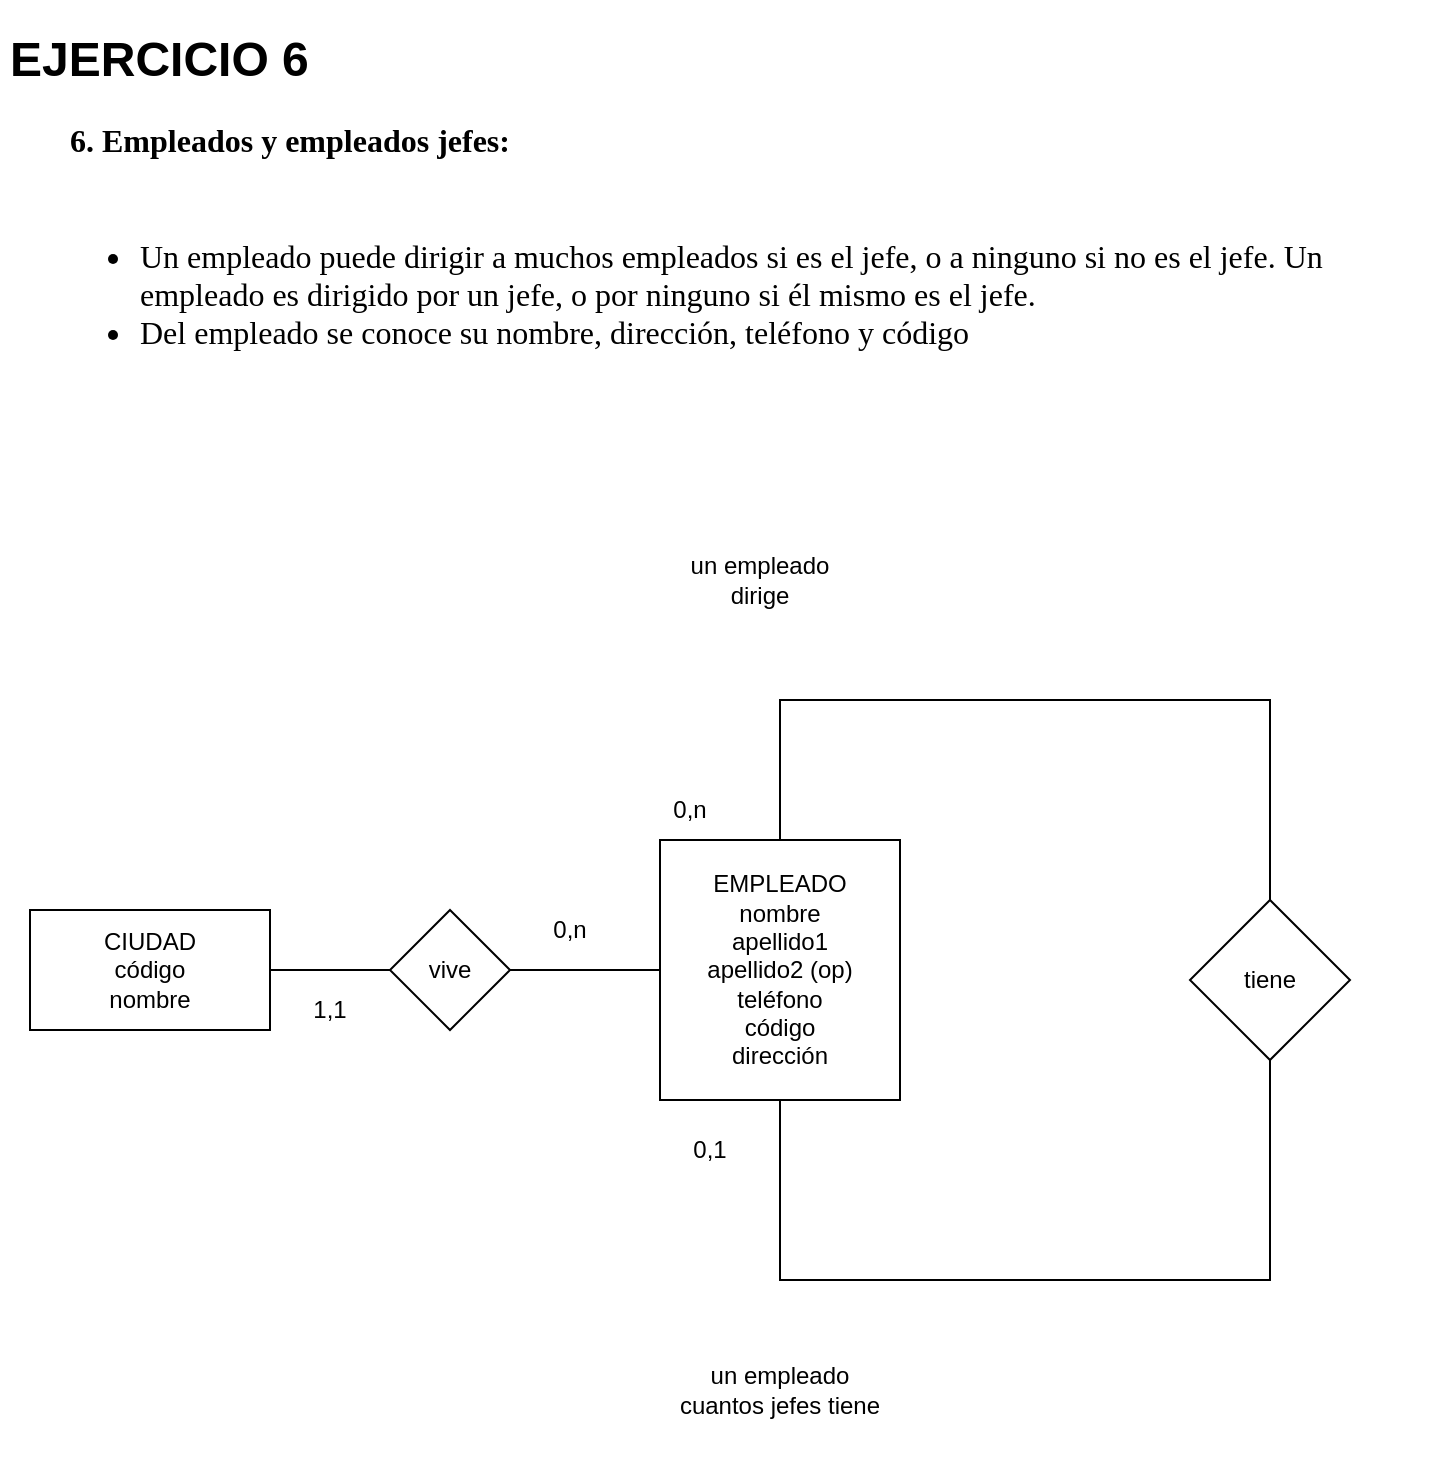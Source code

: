 <mxfile version="20.3.0" type="device"><diagram id="R2lEEEUBdFMjLlhIrx00" name="Page-1"><mxGraphModel dx="1422" dy="849" grid="1" gridSize="10" guides="1" tooltips="1" connect="1" arrows="1" fold="1" page="1" pageScale="1" pageWidth="850" pageHeight="1100" math="0" shadow="0" extFonts="Permanent Marker^https://fonts.googleapis.com/css?family=Permanent+Marker"><root><mxCell id="0"/><mxCell id="1" parent="0"/><mxCell id="WzGo2Whj4XovWoL06hT7-2" value="EMPLEADO&lt;br&gt;nombre&lt;br&gt;apellido1&lt;br&gt;apellido2 (op)&lt;br&gt;teléfono&lt;br&gt;código&lt;br&gt;dirección" style="rounded=0;whiteSpace=wrap;html=1;" parent="1" vertex="1"><mxGeometry x="410" y="450" width="120" height="130" as="geometry"/></mxCell><mxCell id="WzGo2Whj4XovWoL06hT7-3" value="tiene" style="rhombus;whiteSpace=wrap;html=1;" parent="1" vertex="1"><mxGeometry x="675" y="480" width="80" height="80" as="geometry"/></mxCell><mxCell id="WzGo2Whj4XovWoL06hT7-22" value="" style="endArrow=none;html=1;rounded=0;exitX=0.5;exitY=0;exitDx=0;exitDy=0;entryX=0.5;entryY=0;entryDx=0;entryDy=0;" parent="1" source="WzGo2Whj4XovWoL06hT7-2" target="WzGo2Whj4XovWoL06hT7-3" edge="1"><mxGeometry width="50" height="50" relative="1" as="geometry"><mxPoint x="895" y="670" as="sourcePoint"/><mxPoint x="945" y="620" as="targetPoint"/><Array as="points"><mxPoint x="470" y="380"/><mxPoint x="715" y="380"/></Array></mxGeometry></mxCell><mxCell id="WzGo2Whj4XovWoL06hT7-24" value="0,n" style="text;html=1;strokeColor=none;fillColor=none;align=center;verticalAlign=middle;whiteSpace=wrap;rounded=0;" parent="1" vertex="1"><mxGeometry x="395" y="420" width="60" height="30" as="geometry"/></mxCell><mxCell id="WzGo2Whj4XovWoL06hT7-26" value="un empleado dirige" style="text;html=1;strokeColor=none;fillColor=none;align=center;verticalAlign=middle;whiteSpace=wrap;rounded=0;" parent="1" vertex="1"><mxGeometry x="415" y="290" width="90" height="60" as="geometry"/></mxCell><mxCell id="WzGo2Whj4XovWoL06hT7-27" value="" style="endArrow=none;html=1;rounded=0;exitX=0.5;exitY=1;exitDx=0;exitDy=0;entryX=0.5;entryY=1;entryDx=0;entryDy=0;" parent="1" source="WzGo2Whj4XovWoL06hT7-2" target="WzGo2Whj4XovWoL06hT7-3" edge="1"><mxGeometry width="50" height="50" relative="1" as="geometry"><mxPoint x="925" y="700" as="sourcePoint"/><mxPoint x="975" y="650" as="targetPoint"/><Array as="points"><mxPoint x="470" y="670"/><mxPoint x="715" y="670"/></Array></mxGeometry></mxCell><mxCell id="WzGo2Whj4XovWoL06hT7-28" value="un empleado cuantos jefes tiene" style="text;html=1;strokeColor=none;fillColor=none;align=center;verticalAlign=middle;whiteSpace=wrap;rounded=0;" parent="1" vertex="1"><mxGeometry x="415" y="690" width="110" height="70" as="geometry"/></mxCell><mxCell id="WzGo2Whj4XovWoL06hT7-29" value="0,1" style="text;html=1;strokeColor=none;fillColor=none;align=center;verticalAlign=middle;whiteSpace=wrap;rounded=0;" parent="1" vertex="1"><mxGeometry x="405" y="590" width="60" height="30" as="geometry"/></mxCell><mxCell id="WzGo2Whj4XovWoL06hT7-36" value="" style="endArrow=none;html=1;rounded=0;exitX=0;exitY=0.5;exitDx=0;exitDy=0;" parent="1" source="WzGo2Whj4XovWoL06hT7-2" target="WzGo2Whj4XovWoL06hT7-37" edge="1"><mxGeometry width="50" height="50" relative="1" as="geometry"><mxPoint x="305" y="560" as="sourcePoint"/><mxPoint x="335" y="535" as="targetPoint"/></mxGeometry></mxCell><mxCell id="WzGo2Whj4XovWoL06hT7-37" value="vive" style="rhombus;whiteSpace=wrap;html=1;" parent="1" vertex="1"><mxGeometry x="275" y="485" width="60" height="60" as="geometry"/></mxCell><mxCell id="WzGo2Whj4XovWoL06hT7-38" value="" style="endArrow=none;html=1;rounded=0;exitX=0;exitY=0.5;exitDx=0;exitDy=0;entryX=1;entryY=0.5;entryDx=0;entryDy=0;" parent="1" source="WzGo2Whj4XovWoL06hT7-37" target="WzGo2Whj4XovWoL06hT7-39" edge="1"><mxGeometry width="50" height="50" relative="1" as="geometry"><mxPoint x="735" y="590" as="sourcePoint"/><mxPoint x="235" y="530" as="targetPoint"/></mxGeometry></mxCell><mxCell id="WzGo2Whj4XovWoL06hT7-39" value="CIUDAD&lt;br&gt;código&lt;br&gt;nombre" style="rounded=0;whiteSpace=wrap;html=1;" parent="1" vertex="1"><mxGeometry x="95" y="485" width="120" height="60" as="geometry"/></mxCell><mxCell id="WzGo2Whj4XovWoL06hT7-47" value="0,n" style="text;html=1;strokeColor=none;fillColor=none;align=center;verticalAlign=middle;whiteSpace=wrap;rounded=0;" parent="1" vertex="1"><mxGeometry x="335" y="480" width="60" height="30" as="geometry"/></mxCell><mxCell id="WzGo2Whj4XovWoL06hT7-48" value="1,1" style="text;html=1;strokeColor=none;fillColor=none;align=center;verticalAlign=middle;whiteSpace=wrap;rounded=0;" parent="1" vertex="1"><mxGeometry x="215" y="520" width="60" height="30" as="geometry"/></mxCell><mxCell id="6vuBDc9YVhZy8N-X39s3-1" value="&lt;h1&gt;EJERCICIO 6&lt;/h1&gt;&lt;p id=&quot;docs-internal-guid-e20e4236-7fff-18ce-5058-128f677056de&quot; style=&quot;line-height:1.2;margin-left: 22.5pt;margin-top:0pt;margin-bottom:0pt;&quot; dir=&quot;ltr&quot;&gt;&lt;span style=&quot;font-size: 12pt; font-family: &amp;quot;Liberation Serif&amp;quot;; background-color: transparent; font-weight: 700; font-variant-numeric: normal; font-variant-east-asian: normal; vertical-align: baseline;&quot;&gt;6. Empleados y empleados jefes:&amp;nbsp;&lt;/span&gt;&lt;/p&gt;&lt;p&gt;&lt;br&gt;&lt;/p&gt;&lt;ul style=&quot;margin-top:0;margin-bottom:0;padding-inline-start:48px;&quot;&gt;&lt;li aria-level=&quot;1&quot; style=&quot;list-style-type: disc; font-size: 12pt; font-family: &amp;quot;Liberation Serif&amp;quot;; background-color: transparent; font-variant-numeric: normal; font-variant-east-asian: normal; vertical-align: baseline; margin-left: 12.75pt;&quot; dir=&quot;ltr&quot;&gt;&lt;p role=&quot;presentation&quot; style=&quot;line-height:1.2;margin-top:0pt;margin-bottom:0pt;&quot; dir=&quot;ltr&quot;&gt;&lt;span style=&quot;font-size: 12pt; background-color: transparent; font-variant-numeric: normal; font-variant-east-asian: normal; vertical-align: baseline;&quot;&gt;Un empleado puede dirigir a muchos empleados si es el jefe, o a ninguno si no es el jefe. Un empleado es dirigido por un jefe, o por ninguno si él mismo es el jefe.&amp;nbsp;&lt;/span&gt;&lt;/p&gt;&lt;/li&gt;&lt;li aria-level=&quot;1&quot; style=&quot;list-style-type: disc; font-size: 12pt; font-family: &amp;quot;Liberation Serif&amp;quot;; background-color: transparent; font-variant-numeric: normal; font-variant-east-asian: normal; vertical-align: baseline; margin-left: 12.75pt;&quot; dir=&quot;ltr&quot;&gt;&lt;p role=&quot;presentation&quot; style=&quot;line-height:1.2;margin-top:0pt;margin-bottom:0pt;&quot; dir=&quot;ltr&quot;&gt;&lt;span style=&quot;font-size: 12pt; background-color: transparent; font-variant-numeric: normal; font-variant-east-asian: normal; vertical-align: baseline;&quot;&gt;Del empleado se conoce su nombre, dirección, teléfono y código&lt;/span&gt;&lt;/p&gt;&lt;/li&gt;&lt;/ul&gt;" style="text;html=1;strokeColor=none;fillColor=none;spacing=5;spacingTop=-20;whiteSpace=wrap;overflow=hidden;rounded=0;" vertex="1" parent="1"><mxGeometry x="80" y="40" width="720" height="200" as="geometry"/></mxCell></root></mxGraphModel></diagram></mxfile>